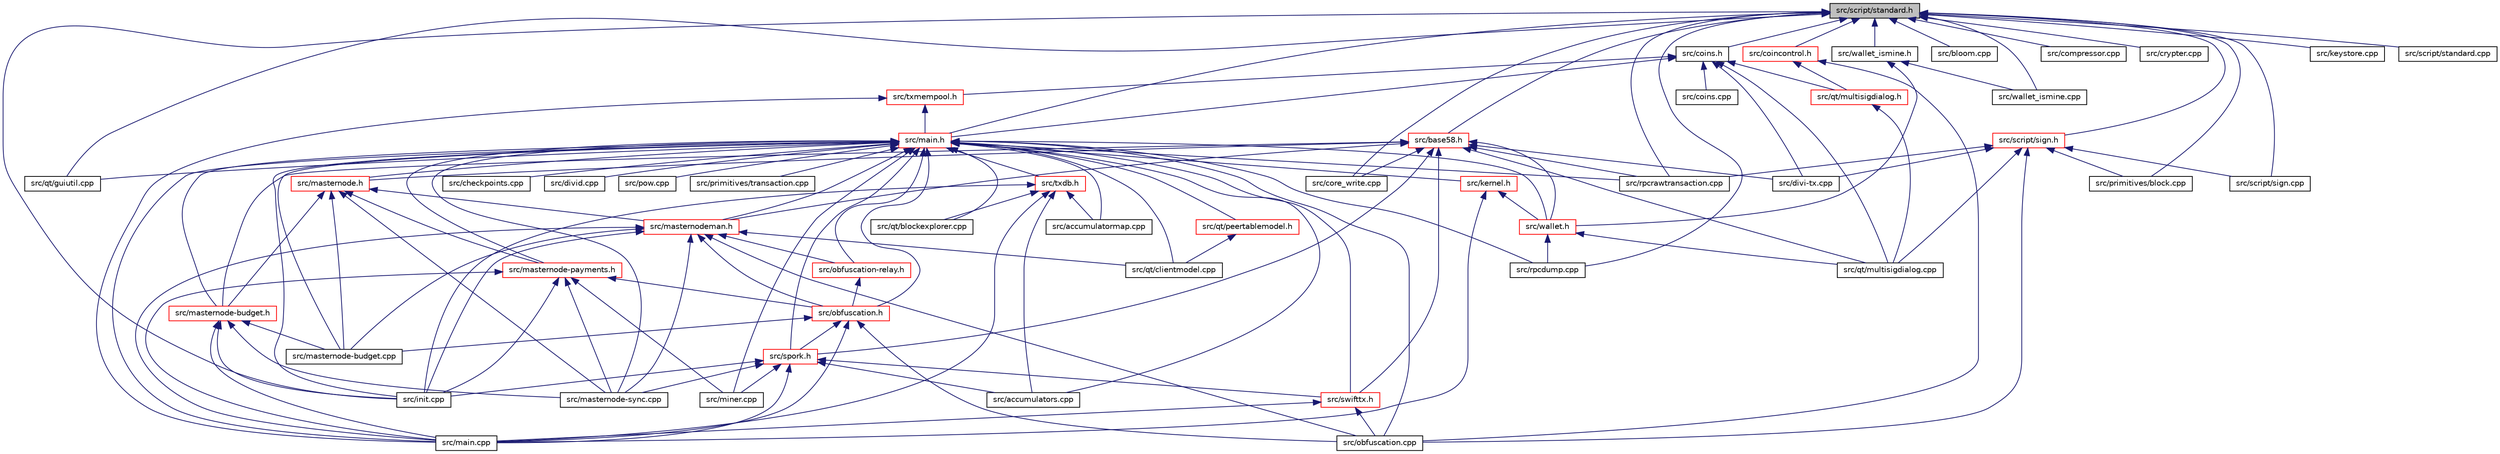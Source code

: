 digraph "src/script/standard.h"
{
  edge [fontname="Helvetica",fontsize="10",labelfontname="Helvetica",labelfontsize="10"];
  node [fontname="Helvetica",fontsize="10",shape=record];
  Node44 [label="src/script/standard.h",height=0.2,width=0.4,color="black", fillcolor="grey75", style="filled", fontcolor="black"];
  Node44 -> Node45 [dir="back",color="midnightblue",fontsize="10",style="solid",fontname="Helvetica"];
  Node45 [label="src/coins.h",height=0.2,width=0.4,color="black", fillcolor="white", style="filled",URL="$coins_8h.html"];
  Node45 -> Node46 [dir="back",color="midnightblue",fontsize="10",style="solid",fontname="Helvetica"];
  Node46 [label="src/main.h",height=0.2,width=0.4,color="red", fillcolor="white", style="filled",URL="$main_8h.html"];
  Node46 -> Node47 [dir="back",color="midnightblue",fontsize="10",style="solid",fontname="Helvetica"];
  Node47 [label="src/accumulatormap.cpp",height=0.2,width=0.4,color="black", fillcolor="white", style="filled",URL="$accumulatormap_8cpp.html"];
  Node46 -> Node48 [dir="back",color="midnightblue",fontsize="10",style="solid",fontname="Helvetica"];
  Node48 [label="src/txdb.h",height=0.2,width=0.4,color="red", fillcolor="white", style="filled",URL="$txdb_8h.html"];
  Node48 -> Node47 [dir="back",color="midnightblue",fontsize="10",style="solid",fontname="Helvetica"];
  Node48 -> Node49 [dir="back",color="midnightblue",fontsize="10",style="solid",fontname="Helvetica"];
  Node49 [label="src/accumulators.cpp",height=0.2,width=0.4,color="black", fillcolor="white", style="filled",URL="$accumulators_8cpp.html"];
  Node48 -> Node50 [dir="back",color="midnightblue",fontsize="10",style="solid",fontname="Helvetica"];
  Node50 [label="src/init.cpp",height=0.2,width=0.4,color="black", fillcolor="white", style="filled",URL="$init_8cpp.html"];
  Node48 -> Node51 [dir="back",color="midnightblue",fontsize="10",style="solid",fontname="Helvetica"];
  Node51 [label="src/main.cpp",height=0.2,width=0.4,color="black", fillcolor="white", style="filled",URL="$main_8cpp.html"];
  Node48 -> Node52 [dir="back",color="midnightblue",fontsize="10",style="solid",fontname="Helvetica"];
  Node52 [label="src/qt/blockexplorer.cpp",height=0.2,width=0.4,color="black", fillcolor="white", style="filled",URL="$blockexplorer_8cpp.html"];
  Node46 -> Node49 [dir="back",color="midnightblue",fontsize="10",style="solid",fontname="Helvetica"];
  Node46 -> Node56 [dir="back",color="midnightblue",fontsize="10",style="solid",fontname="Helvetica"];
  Node56 [label="src/spork.h",height=0.2,width=0.4,color="red", fillcolor="white", style="filled",URL="$spork_8h.html"];
  Node56 -> Node49 [dir="back",color="midnightblue",fontsize="10",style="solid",fontname="Helvetica"];
  Node56 -> Node50 [dir="back",color="midnightblue",fontsize="10",style="solid",fontname="Helvetica"];
  Node56 -> Node51 [dir="back",color="midnightblue",fontsize="10",style="solid",fontname="Helvetica"];
  Node56 -> Node61 [dir="back",color="midnightblue",fontsize="10",style="solid",fontname="Helvetica"];
  Node61 [label="src/swifttx.h",height=0.2,width=0.4,color="red", fillcolor="white", style="filled",URL="$swifttx_8h.html"];
  Node61 -> Node51 [dir="back",color="midnightblue",fontsize="10",style="solid",fontname="Helvetica"];
  Node61 -> Node62 [dir="back",color="midnightblue",fontsize="10",style="solid",fontname="Helvetica"];
  Node62 [label="src/obfuscation.cpp",height=0.2,width=0.4,color="black", fillcolor="white", style="filled",URL="$obfuscation_8cpp.html"];
  Node56 -> Node104 [dir="back",color="midnightblue",fontsize="10",style="solid",fontname="Helvetica"];
  Node104 [label="src/masternode-sync.cpp",height=0.2,width=0.4,color="black", fillcolor="white", style="filled",URL="$masternode-sync_8cpp.html"];
  Node56 -> Node106 [dir="back",color="midnightblue",fontsize="10",style="solid",fontname="Helvetica"];
  Node106 [label="src/miner.cpp",height=0.2,width=0.4,color="black", fillcolor="white", style="filled",URL="$miner_8cpp.html"];
  Node46 -> Node109 [dir="back",color="midnightblue",fontsize="10",style="solid",fontname="Helvetica"];
  Node109 [label="src/obfuscation.h",height=0.2,width=0.4,color="red", fillcolor="white", style="filled",URL="$obfuscation_8h.html"];
  Node109 -> Node56 [dir="back",color="midnightblue",fontsize="10",style="solid",fontname="Helvetica"];
  Node109 -> Node51 [dir="back",color="midnightblue",fontsize="10",style="solid",fontname="Helvetica"];
  Node109 -> Node115 [dir="back",color="midnightblue",fontsize="10",style="solid",fontname="Helvetica"];
  Node115 [label="src/masternode-budget.cpp",height=0.2,width=0.4,color="black", fillcolor="white", style="filled",URL="$masternode-budget_8cpp.html"];
  Node109 -> Node62 [dir="back",color="midnightblue",fontsize="10",style="solid",fontname="Helvetica"];
  Node46 -> Node118 [dir="back",color="midnightblue",fontsize="10",style="solid",fontname="Helvetica"];
  Node118 [label="src/masternode-payments.h",height=0.2,width=0.4,color="red", fillcolor="white", style="filled",URL="$masternode-payments_8h.html"];
  Node118 -> Node109 [dir="back",color="midnightblue",fontsize="10",style="solid",fontname="Helvetica"];
  Node118 -> Node50 [dir="back",color="midnightblue",fontsize="10",style="solid",fontname="Helvetica"];
  Node118 -> Node51 [dir="back",color="midnightblue",fontsize="10",style="solid",fontname="Helvetica"];
  Node118 -> Node104 [dir="back",color="midnightblue",fontsize="10",style="solid",fontname="Helvetica"];
  Node118 -> Node106 [dir="back",color="midnightblue",fontsize="10",style="solid",fontname="Helvetica"];
  Node46 -> Node119 [dir="back",color="midnightblue",fontsize="10",style="solid",fontname="Helvetica"];
  Node119 [label="src/masternode.h",height=0.2,width=0.4,color="red", fillcolor="white", style="filled",URL="$masternode_8h.html"];
  Node119 -> Node118 [dir="back",color="midnightblue",fontsize="10",style="solid",fontname="Helvetica"];
  Node119 -> Node120 [dir="back",color="midnightblue",fontsize="10",style="solid",fontname="Helvetica"];
  Node120 [label="src/masternodeman.h",height=0.2,width=0.4,color="red", fillcolor="white", style="filled",URL="$masternodeman_8h.html"];
  Node120 -> Node109 [dir="back",color="midnightblue",fontsize="10",style="solid",fontname="Helvetica"];
  Node120 -> Node111 [dir="back",color="midnightblue",fontsize="10",style="solid",fontname="Helvetica"];
  Node111 [label="src/obfuscation-relay.h",height=0.2,width=0.4,color="red", fillcolor="white", style="filled",URL="$obfuscation-relay_8h.html"];
  Node111 -> Node109 [dir="back",color="midnightblue",fontsize="10",style="solid",fontname="Helvetica"];
  Node120 -> Node50 [dir="back",color="midnightblue",fontsize="10",style="solid",fontname="Helvetica"];
  Node120 -> Node51 [dir="back",color="midnightblue",fontsize="10",style="solid",fontname="Helvetica"];
  Node120 -> Node115 [dir="back",color="midnightblue",fontsize="10",style="solid",fontname="Helvetica"];
  Node120 -> Node104 [dir="back",color="midnightblue",fontsize="10",style="solid",fontname="Helvetica"];
  Node120 -> Node62 [dir="back",color="midnightblue",fontsize="10",style="solid",fontname="Helvetica"];
  Node120 -> Node121 [dir="back",color="midnightblue",fontsize="10",style="solid",fontname="Helvetica"];
  Node121 [label="src/qt/clientmodel.cpp",height=0.2,width=0.4,color="black", fillcolor="white", style="filled",URL="$clientmodel_8cpp.html"];
  Node119 -> Node122 [dir="back",color="midnightblue",fontsize="10",style="solid",fontname="Helvetica"];
  Node122 [label="src/masternode-budget.h",height=0.2,width=0.4,color="red", fillcolor="white", style="filled",URL="$masternode-budget_8h.html"];
  Node122 -> Node50 [dir="back",color="midnightblue",fontsize="10",style="solid",fontname="Helvetica"];
  Node122 -> Node51 [dir="back",color="midnightblue",fontsize="10",style="solid",fontname="Helvetica"];
  Node122 -> Node115 [dir="back",color="midnightblue",fontsize="10",style="solid",fontname="Helvetica"];
  Node122 -> Node104 [dir="back",color="midnightblue",fontsize="10",style="solid",fontname="Helvetica"];
  Node119 -> Node115 [dir="back",color="midnightblue",fontsize="10",style="solid",fontname="Helvetica"];
  Node119 -> Node104 [dir="back",color="midnightblue",fontsize="10",style="solid",fontname="Helvetica"];
  Node46 -> Node120 [dir="back",color="midnightblue",fontsize="10",style="solid",fontname="Helvetica"];
  Node46 -> Node127 [dir="back",color="midnightblue",fontsize="10",style="solid",fontname="Helvetica"];
  Node127 [label="src/kernel.h",height=0.2,width=0.4,color="red", fillcolor="white", style="filled",URL="$kernel_8h.html"];
  Node127 -> Node128 [dir="back",color="midnightblue",fontsize="10",style="solid",fontname="Helvetica"];
  Node128 [label="src/wallet.h",height=0.2,width=0.4,color="red", fillcolor="white", style="filled",URL="$wallet_8h.html"];
  Node128 -> Node71 [dir="back",color="midnightblue",fontsize="10",style="solid",fontname="Helvetica"];
  Node71 [label="src/qt/multisigdialog.cpp",height=0.2,width=0.4,color="black", fillcolor="white", style="filled",URL="$multisigdialog_8cpp.html"];
  Node128 -> Node129 [dir="back",color="midnightblue",fontsize="10",style="solid",fontname="Helvetica"];
  Node129 [label="src/rpcdump.cpp",height=0.2,width=0.4,color="black", fillcolor="white", style="filled",URL="$rpcdump_8cpp.html"];
  Node127 -> Node51 [dir="back",color="midnightblue",fontsize="10",style="solid",fontname="Helvetica"];
  Node46 -> Node128 [dir="back",color="midnightblue",fontsize="10",style="solid",fontname="Helvetica"];
  Node46 -> Node111 [dir="back",color="midnightblue",fontsize="10",style="solid",fontname="Helvetica"];
  Node46 -> Node132 [dir="back",color="midnightblue",fontsize="10",style="solid",fontname="Helvetica"];
  Node132 [label="src/checkpoints.cpp",height=0.2,width=0.4,color="black", fillcolor="white", style="filled",URL="$checkpoints_8cpp.html"];
  Node46 -> Node133 [dir="back",color="midnightblue",fontsize="10",style="solid",fontname="Helvetica"];
  Node133 [label="src/divid.cpp",height=0.2,width=0.4,color="black", fillcolor="white", style="filled",URL="$divid_8cpp.html"];
  Node46 -> Node50 [dir="back",color="midnightblue",fontsize="10",style="solid",fontname="Helvetica"];
  Node46 -> Node122 [dir="back",color="midnightblue",fontsize="10",style="solid",fontname="Helvetica"];
  Node46 -> Node51 [dir="back",color="midnightblue",fontsize="10",style="solid",fontname="Helvetica"];
  Node46 -> Node61 [dir="back",color="midnightblue",fontsize="10",style="solid",fontname="Helvetica"];
  Node46 -> Node115 [dir="back",color="midnightblue",fontsize="10",style="solid",fontname="Helvetica"];
  Node46 -> Node104 [dir="back",color="midnightblue",fontsize="10",style="solid",fontname="Helvetica"];
  Node46 -> Node106 [dir="back",color="midnightblue",fontsize="10",style="solid",fontname="Helvetica"];
  Node46 -> Node62 [dir="back",color="midnightblue",fontsize="10",style="solid",fontname="Helvetica"];
  Node46 -> Node134 [dir="back",color="midnightblue",fontsize="10",style="solid",fontname="Helvetica"];
  Node134 [label="src/pow.cpp",height=0.2,width=0.4,color="black", fillcolor="white", style="filled",URL="$pow_8cpp.html"];
  Node46 -> Node135 [dir="back",color="midnightblue",fontsize="10",style="solid",fontname="Helvetica"];
  Node135 [label="src/primitives/transaction.cpp",height=0.2,width=0.4,color="black", fillcolor="white", style="filled",URL="$transaction_8cpp.html"];
  Node46 -> Node136 [dir="back",color="midnightblue",fontsize="10",style="solid",fontname="Helvetica"];
  Node136 [label="src/qt/peertablemodel.h",height=0.2,width=0.4,color="red", fillcolor="white", style="filled",URL="$peertablemodel_8h.html"];
  Node136 -> Node121 [dir="back",color="midnightblue",fontsize="10",style="solid",fontname="Helvetica"];
  Node46 -> Node52 [dir="back",color="midnightblue",fontsize="10",style="solid",fontname="Helvetica"];
  Node46 -> Node121 [dir="back",color="midnightblue",fontsize="10",style="solid",fontname="Helvetica"];
  Node46 -> Node73 [dir="back",color="midnightblue",fontsize="10",style="solid",fontname="Helvetica"];
  Node73 [label="src/qt/guiutil.cpp",height=0.2,width=0.4,color="black", fillcolor="white", style="filled",URL="$guiutil_8cpp.html"];
  Node46 -> Node129 [dir="back",color="midnightblue",fontsize="10",style="solid",fontname="Helvetica"];
  Node46 -> Node145 [dir="back",color="midnightblue",fontsize="10",style="solid",fontname="Helvetica"];
  Node145 [label="src/rpcrawtransaction.cpp",height=0.2,width=0.4,color="black", fillcolor="white", style="filled",URL="$rpcrawtransaction_8cpp.html"];
  Node45 -> Node150 [dir="back",color="midnightblue",fontsize="10",style="solid",fontname="Helvetica"];
  Node150 [label="src/txmempool.h",height=0.2,width=0.4,color="red", fillcolor="white", style="filled",URL="$txmempool_8h.html"];
  Node150 -> Node46 [dir="back",color="midnightblue",fontsize="10",style="solid",fontname="Helvetica"];
  Node150 -> Node51 [dir="back",color="midnightblue",fontsize="10",style="solid",fontname="Helvetica"];
  Node45 -> Node151 [dir="back",color="midnightblue",fontsize="10",style="solid",fontname="Helvetica"];
  Node151 [label="src/coins.cpp",height=0.2,width=0.4,color="black", fillcolor="white", style="filled",URL="$coins_8cpp.html"];
  Node45 -> Node152 [dir="back",color="midnightblue",fontsize="10",style="solid",fontname="Helvetica"];
  Node152 [label="src/divi-tx.cpp",height=0.2,width=0.4,color="black", fillcolor="white", style="filled",URL="$divi-tx_8cpp.html"];
  Node45 -> Node70 [dir="back",color="midnightblue",fontsize="10",style="solid",fontname="Helvetica"];
  Node70 [label="src/qt/multisigdialog.h",height=0.2,width=0.4,color="red", fillcolor="white", style="filled",URL="$multisigdialog_8h.html"];
  Node70 -> Node71 [dir="back",color="midnightblue",fontsize="10",style="solid",fontname="Helvetica"];
  Node45 -> Node71 [dir="back",color="midnightblue",fontsize="10",style="solid",fontname="Helvetica"];
  Node44 -> Node46 [dir="back",color="midnightblue",fontsize="10",style="solid",fontname="Helvetica"];
  Node44 -> Node153 [dir="back",color="midnightblue",fontsize="10",style="solid",fontname="Helvetica"];
  Node153 [label="src/base58.h",height=0.2,width=0.4,color="red", fillcolor="white", style="filled",URL="$base58_8h.html"];
  Node153 -> Node56 [dir="back",color="midnightblue",fontsize="10",style="solid",fontname="Helvetica"];
  Node153 -> Node119 [dir="back",color="midnightblue",fontsize="10",style="solid",fontname="Helvetica"];
  Node153 -> Node120 [dir="back",color="midnightblue",fontsize="10",style="solid",fontname="Helvetica"];
  Node153 -> Node128 [dir="back",color="midnightblue",fontsize="10",style="solid",fontname="Helvetica"];
  Node153 -> Node156 [dir="back",color="midnightblue",fontsize="10",style="solid",fontname="Helvetica"];
  Node156 [label="src/core_write.cpp",height=0.2,width=0.4,color="black", fillcolor="white", style="filled",URL="$core__write_8cpp.html"];
  Node153 -> Node152 [dir="back",color="midnightblue",fontsize="10",style="solid",fontname="Helvetica"];
  Node153 -> Node122 [dir="back",color="midnightblue",fontsize="10",style="solid",fontname="Helvetica"];
  Node153 -> Node61 [dir="back",color="midnightblue",fontsize="10",style="solid",fontname="Helvetica"];
  Node153 -> Node71 [dir="back",color="midnightblue",fontsize="10",style="solid",fontname="Helvetica"];
  Node153 -> Node145 [dir="back",color="midnightblue",fontsize="10",style="solid",fontname="Helvetica"];
  Node44 -> Node162 [dir="back",color="midnightblue",fontsize="10",style="solid",fontname="Helvetica"];
  Node162 [label="src/wallet_ismine.h",height=0.2,width=0.4,color="black", fillcolor="white", style="filled",URL="$wallet__ismine_8h.html"];
  Node162 -> Node128 [dir="back",color="midnightblue",fontsize="10",style="solid",fontname="Helvetica"];
  Node162 -> Node163 [dir="back",color="midnightblue",fontsize="10",style="solid",fontname="Helvetica"];
  Node163 [label="src/wallet_ismine.cpp",height=0.2,width=0.4,color="black", fillcolor="white", style="filled",URL="$wallet__ismine_8cpp.html"];
  Node44 -> Node164 [dir="back",color="midnightblue",fontsize="10",style="solid",fontname="Helvetica"];
  Node164 [label="src/bloom.cpp",height=0.2,width=0.4,color="black", fillcolor="white", style="filled",URL="$bloom_8cpp.html"];
  Node44 -> Node165 [dir="back",color="midnightblue",fontsize="10",style="solid",fontname="Helvetica"];
  Node165 [label="src/coincontrol.h",height=0.2,width=0.4,color="red", fillcolor="white", style="filled",URL="$coincontrol_8h.html"];
  Node165 -> Node62 [dir="back",color="midnightblue",fontsize="10",style="solid",fontname="Helvetica"];
  Node165 -> Node70 [dir="back",color="midnightblue",fontsize="10",style="solid",fontname="Helvetica"];
  Node44 -> Node166 [dir="back",color="midnightblue",fontsize="10",style="solid",fontname="Helvetica"];
  Node166 [label="src/compressor.cpp",height=0.2,width=0.4,color="black", fillcolor="white", style="filled",URL="$compressor_8cpp.html"];
  Node44 -> Node156 [dir="back",color="midnightblue",fontsize="10",style="solid",fontname="Helvetica"];
  Node44 -> Node167 [dir="back",color="midnightblue",fontsize="10",style="solid",fontname="Helvetica"];
  Node167 [label="src/crypter.cpp",height=0.2,width=0.4,color="black", fillcolor="white", style="filled",URL="$crypter_8cpp.html"];
  Node44 -> Node168 [dir="back",color="midnightblue",fontsize="10",style="solid",fontname="Helvetica"];
  Node168 [label="src/script/sign.h",height=0.2,width=0.4,color="red", fillcolor="white", style="filled",URL="$sign_8h.html"];
  Node168 -> Node152 [dir="back",color="midnightblue",fontsize="10",style="solid",fontname="Helvetica"];
  Node168 -> Node62 [dir="back",color="midnightblue",fontsize="10",style="solid",fontname="Helvetica"];
  Node168 -> Node169 [dir="back",color="midnightblue",fontsize="10",style="solid",fontname="Helvetica"];
  Node169 [label="src/primitives/block.cpp",height=0.2,width=0.4,color="black", fillcolor="white", style="filled",URL="$block_8cpp.html"];
  Node168 -> Node71 [dir="back",color="midnightblue",fontsize="10",style="solid",fontname="Helvetica"];
  Node168 -> Node145 [dir="back",color="midnightblue",fontsize="10",style="solid",fontname="Helvetica"];
  Node168 -> Node170 [dir="back",color="midnightblue",fontsize="10",style="solid",fontname="Helvetica"];
  Node170 [label="src/script/sign.cpp",height=0.2,width=0.4,color="black", fillcolor="white", style="filled",URL="$sign_8cpp.html"];
  Node44 -> Node50 [dir="back",color="midnightblue",fontsize="10",style="solid",fontname="Helvetica"];
  Node44 -> Node171 [dir="back",color="midnightblue",fontsize="10",style="solid",fontname="Helvetica"];
  Node171 [label="src/keystore.cpp",height=0.2,width=0.4,color="black", fillcolor="white", style="filled",URL="$keystore_8cpp.html"];
  Node44 -> Node169 [dir="back",color="midnightblue",fontsize="10",style="solid",fontname="Helvetica"];
  Node44 -> Node73 [dir="back",color="midnightblue",fontsize="10",style="solid",fontname="Helvetica"];
  Node44 -> Node129 [dir="back",color="midnightblue",fontsize="10",style="solid",fontname="Helvetica"];
  Node44 -> Node145 [dir="back",color="midnightblue",fontsize="10",style="solid",fontname="Helvetica"];
  Node44 -> Node170 [dir="back",color="midnightblue",fontsize="10",style="solid",fontname="Helvetica"];
  Node44 -> Node172 [dir="back",color="midnightblue",fontsize="10",style="solid",fontname="Helvetica"];
  Node172 [label="src/script/standard.cpp",height=0.2,width=0.4,color="black", fillcolor="white", style="filled",URL="$standard_8cpp.html"];
  Node44 -> Node163 [dir="back",color="midnightblue",fontsize="10",style="solid",fontname="Helvetica"];
}
